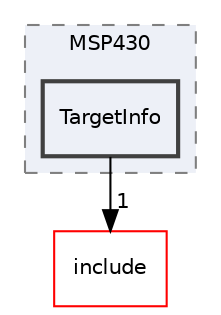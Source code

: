 digraph "lib/Target/MSP430/TargetInfo"
{
 // LATEX_PDF_SIZE
  bgcolor="transparent";
  edge [fontname="Helvetica",fontsize="10",labelfontname="Helvetica",labelfontsize="10"];
  node [fontname="Helvetica",fontsize="10",shape="box"];
  compound=true
  subgraph clusterdir_1fbfc9619b7fcb26c3e383a9737c5864 {
    graph [ bgcolor="#edf0f7", pencolor="grey50", style="filled,dashed,", label="MSP430", fontname="Helvetica", fontsize="10", URL="dir_1fbfc9619b7fcb26c3e383a9737c5864.html"]
  dir_4247d1ea9743fbac91674b411882f57a [label="TargetInfo", style="filled,bold,", fillcolor="#edf0f7", color="grey25", URL="dir_4247d1ea9743fbac91674b411882f57a.html"];
  }
  dir_d44c64559bbebec7f509842c48db8b23 [label="include", style="", fillcolor="#edf0f7", color="red", URL="dir_d44c64559bbebec7f509842c48db8b23.html"];
  dir_4247d1ea9743fbac91674b411882f57a->dir_d44c64559bbebec7f509842c48db8b23 [headlabel="1", labeldistance=1.5 headhref="dir_000203_000082.html"];
}
